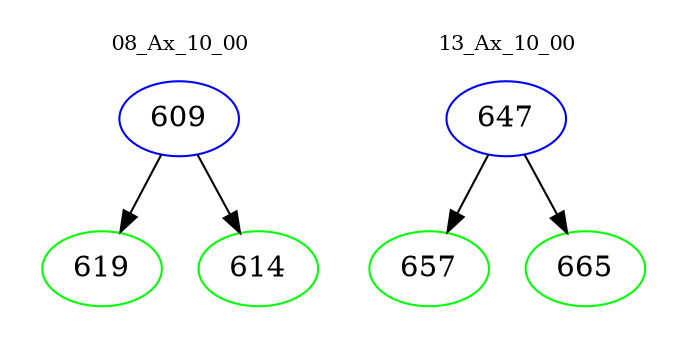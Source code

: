 digraph{
subgraph cluster_0 {
color = white
label = "08_Ax_10_00";
fontsize=10;
T0_609 [label="609", color="blue"]
T0_609 -> T0_619 [color="black"]
T0_619 [label="619", color="green"]
T0_609 -> T0_614 [color="black"]
T0_614 [label="614", color="green"]
}
subgraph cluster_1 {
color = white
label = "13_Ax_10_00";
fontsize=10;
T1_647 [label="647", color="blue"]
T1_647 -> T1_657 [color="black"]
T1_657 [label="657", color="green"]
T1_647 -> T1_665 [color="black"]
T1_665 [label="665", color="green"]
}
}
